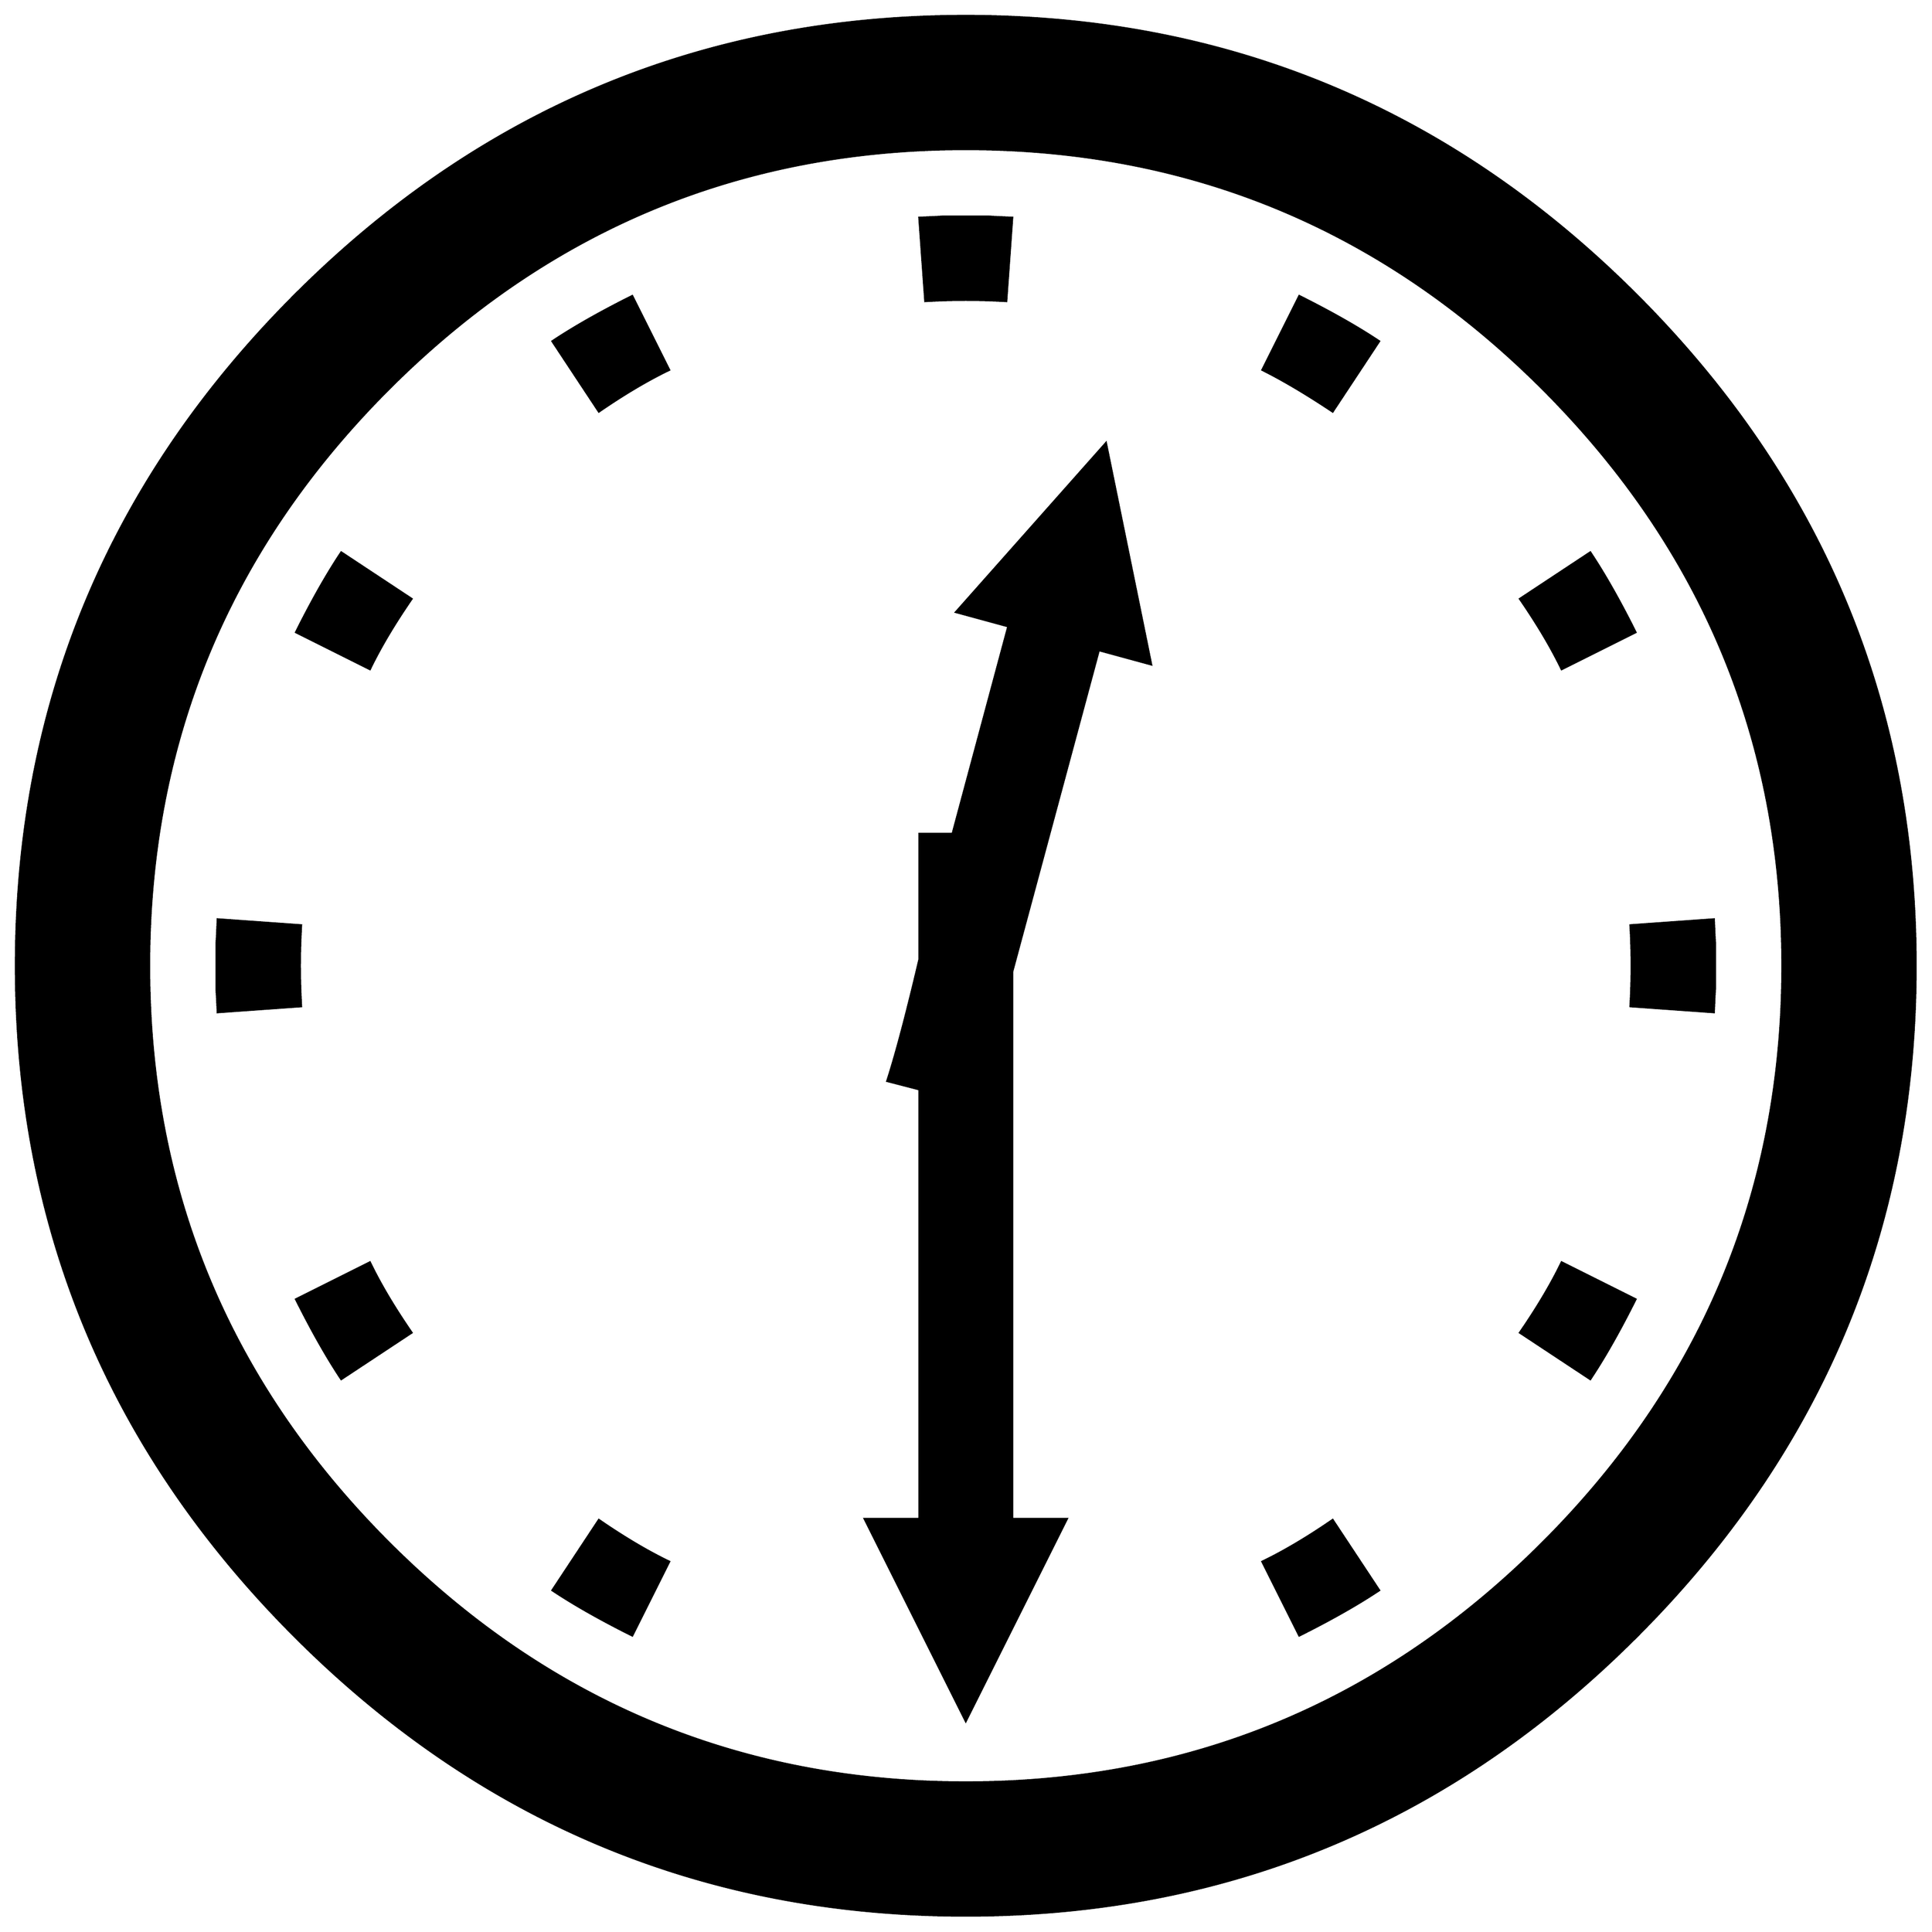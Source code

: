 


\begin{tikzpicture}[y=0.80pt, x=0.80pt, yscale=-1.0, xscale=1.0, inner sep=0pt, outer sep=0pt]
\begin{scope}[shift={(100.0,1706.0)},nonzero rule]
  \path[draw=.,fill=.,line width=1.600pt] (1682.0,-582.0) ..
    controls (1682.0,-362.0) and (1603.667,-173.667) ..
    (1447.0,-17.0) .. controls (1290.333,139.667) and (1102.0,218.0)
    .. (882.0,218.0) .. controls (662.0,218.0) and (473.667,139.667)
    .. (317.0,-17.0) .. controls (160.333,-173.667) and
    (82.0,-362.0) .. (82.0,-582.0) .. controls (82.0,-802.0) and
    (160.333,-990.333) .. (317.0,-1147.0) .. controls
    (473.667,-1303.667) and (662.0,-1382.0) .. (882.0,-1382.0) ..
    controls (1102.0,-1382.0) and (1290.333,-1303.667) ..
    (1447.0,-1147.0) .. controls (1603.667,-990.333) and
    (1682.0,-802.0) .. (1682.0,-582.0) -- cycle(1570.0,-582.0)
    .. controls (1570.0,-771.333) and (1502.667,-933.333) ..
    (1368.0,-1068.0) .. controls (1233.333,-1202.667) and
    (1071.333,-1270.0) .. (882.0,-1270.0) .. controls
    (692.667,-1270.0) and (530.667,-1202.667) .. (396.0,-1068.0) ..
    controls (261.333,-933.333) and (194.0,-771.333) .. (194.0,-582.0)
    .. controls (194.0,-392.667) and (261.333,-230.667) ..
    (396.0,-96.0) .. controls (530.667,38.667) and (692.667,106.0) ..
    (882.0,106.0) .. controls (1071.333,106.0) and (1233.333,38.667)
    .. (1368.0,-96.0) .. controls (1502.667,-230.667) and
    (1570.0,-392.667) .. (1570.0,-582.0) -- cycle(1230.0,-1108.0)
    -- (1191.0,-1049.0) .. controls (1169.0,-1063.667) and
    (1149.333,-1075.333) .. (1132.0,-1084.0) -- (1163.0,-1146.0) ..
    controls (1189.667,-1132.667) and (1212.0,-1120.0) ..
    (1230.0,-1108.0) -- cycle(1446.0,-863.0) -- (1384.0,-832.0)
    .. controls (1375.333,-850.0) and (1363.667,-869.667) ..
    (1349.0,-891.0) -- (1408.0,-930.0) .. controls
    (1420.0,-912.0) and (1432.667,-889.667) .. (1446.0,-863.0) --
    cycle(921.0,-1212.0) -- (916.0,-1142.0) .. controls
    (893.333,-1143.333) and (870.667,-1143.333) .. (848.0,-1142.0) --
    (843.0,-1212.0) .. controls (858.333,-1212.667) and
    (864.667,-1213.0) .. (862.0,-1213.0) -- (902.0,-1213.0) ..
    controls (899.333,-1213.0) and (905.667,-1212.667) ..
    (921.0,-1212.0) -- cycle(1513.0,-562.0) .. controls
    (1513.0,-564.667) and (1512.667,-558.333) .. (1512.0,-543.0) --
    (1442.0,-548.0) .. controls (1443.333,-570.667) and
    (1443.333,-593.333) .. (1442.0,-616.0) -- (1512.0,-621.0) ..
    controls (1512.667,-605.667) and (1513.0,-599.333) ..
    (1513.0,-602.0) -- (1513.0,-562.0) -- cycle(632.0,-1084.0)
    .. controls (614.0,-1075.333) and (594.333,-1063.667) ..
    (573.0,-1049.0) -- (534.0,-1108.0) .. controls
    (552.0,-1120.0) and (574.333,-1132.667) .. (601.0,-1146.0) --
    (632.0,-1084.0) -- cycle(1446.0,-301.0) .. controls
    (1432.667,-274.333) and (1420.0,-252.0) .. (1408.0,-234.0) --
    (1349.0,-273.0) .. controls (1363.667,-294.333) and
    (1375.333,-314.0) .. (1384.0,-332.0) -- (1446.0,-301.0) --
    cycle(1038.0,-836.0) -- (994.0,-848.0) .. controls
    (945.333,-667.333) and (921.0,-577.0) .. (921.0,-577.0) --
    (921.0,-116.0) -- (967.0,-116.0) -- (882.0,54.0) --
    (797.0,-116.0) -- (843.0,-116.0) -- (843.0,-478.0) --
    (816.0,-485.0) .. controls (823.333,-507.667) and (832.333,-541.667)
    .. (843.0,-587.0) .. controls (843.0,-587.667) and
    (843.0,-623.0) .. (843.0,-693.0) -- (871.0,-693.0) --
    (918.0,-868.0) -- (874.0,-880.0) -- (1000.0,-1022.0) --
    (1038.0,-836.0) -- cycle(415.0,-891.0) .. controls
    (400.333,-869.667) and (388.667,-850.0) .. (380.0,-832.0) --
    (318.0,-863.0) .. controls (331.333,-889.667) and (344.0,-912.0)
    .. (356.0,-930.0) -- (415.0,-891.0) -- cycle(1230.0,-56.0)
    .. controls (1212.0,-44.0) and (1189.667,-31.333) ..
    (1163.0,-18.0) -- (1132.0,-80.0) .. controls (1150.0,-88.667)
    and (1169.667,-100.333) .. (1191.0,-115.0) -- (1230.0,-56.0) --
    cycle(322.0,-548.0) -- (252.0,-543.0) .. controls
    (251.333,-557.0) and (251.0,-563.0) .. (251.0,-561.0) --
    (251.0,-602.0) .. controls (251.0,-599.333) and (251.333,-605.667)
    .. (252.0,-621.0) -- (322.0,-616.0) .. controls
    (320.667,-593.333) and (320.667,-570.667) .. (322.0,-548.0) --
    cycle(415.0,-273.0) -- (356.0,-234.0) .. controls
    (344.0,-252.0) and (331.333,-274.333) .. (318.0,-301.0) --
    (380.0,-332.0) .. controls (388.667,-314.0) and (400.333,-294.333)
    .. (415.0,-273.0) -- cycle(632.0,-80.0) -- (601.0,-18.0) ..
    controls (574.333,-31.333) and (552.0,-44.0) .. (534.0,-56.0) --
    (573.0,-115.0) .. controls (594.333,-100.333) and (614.0,-88.667)
    .. (632.0,-80.0) -- cycle;
\end{scope}

\end{tikzpicture}

